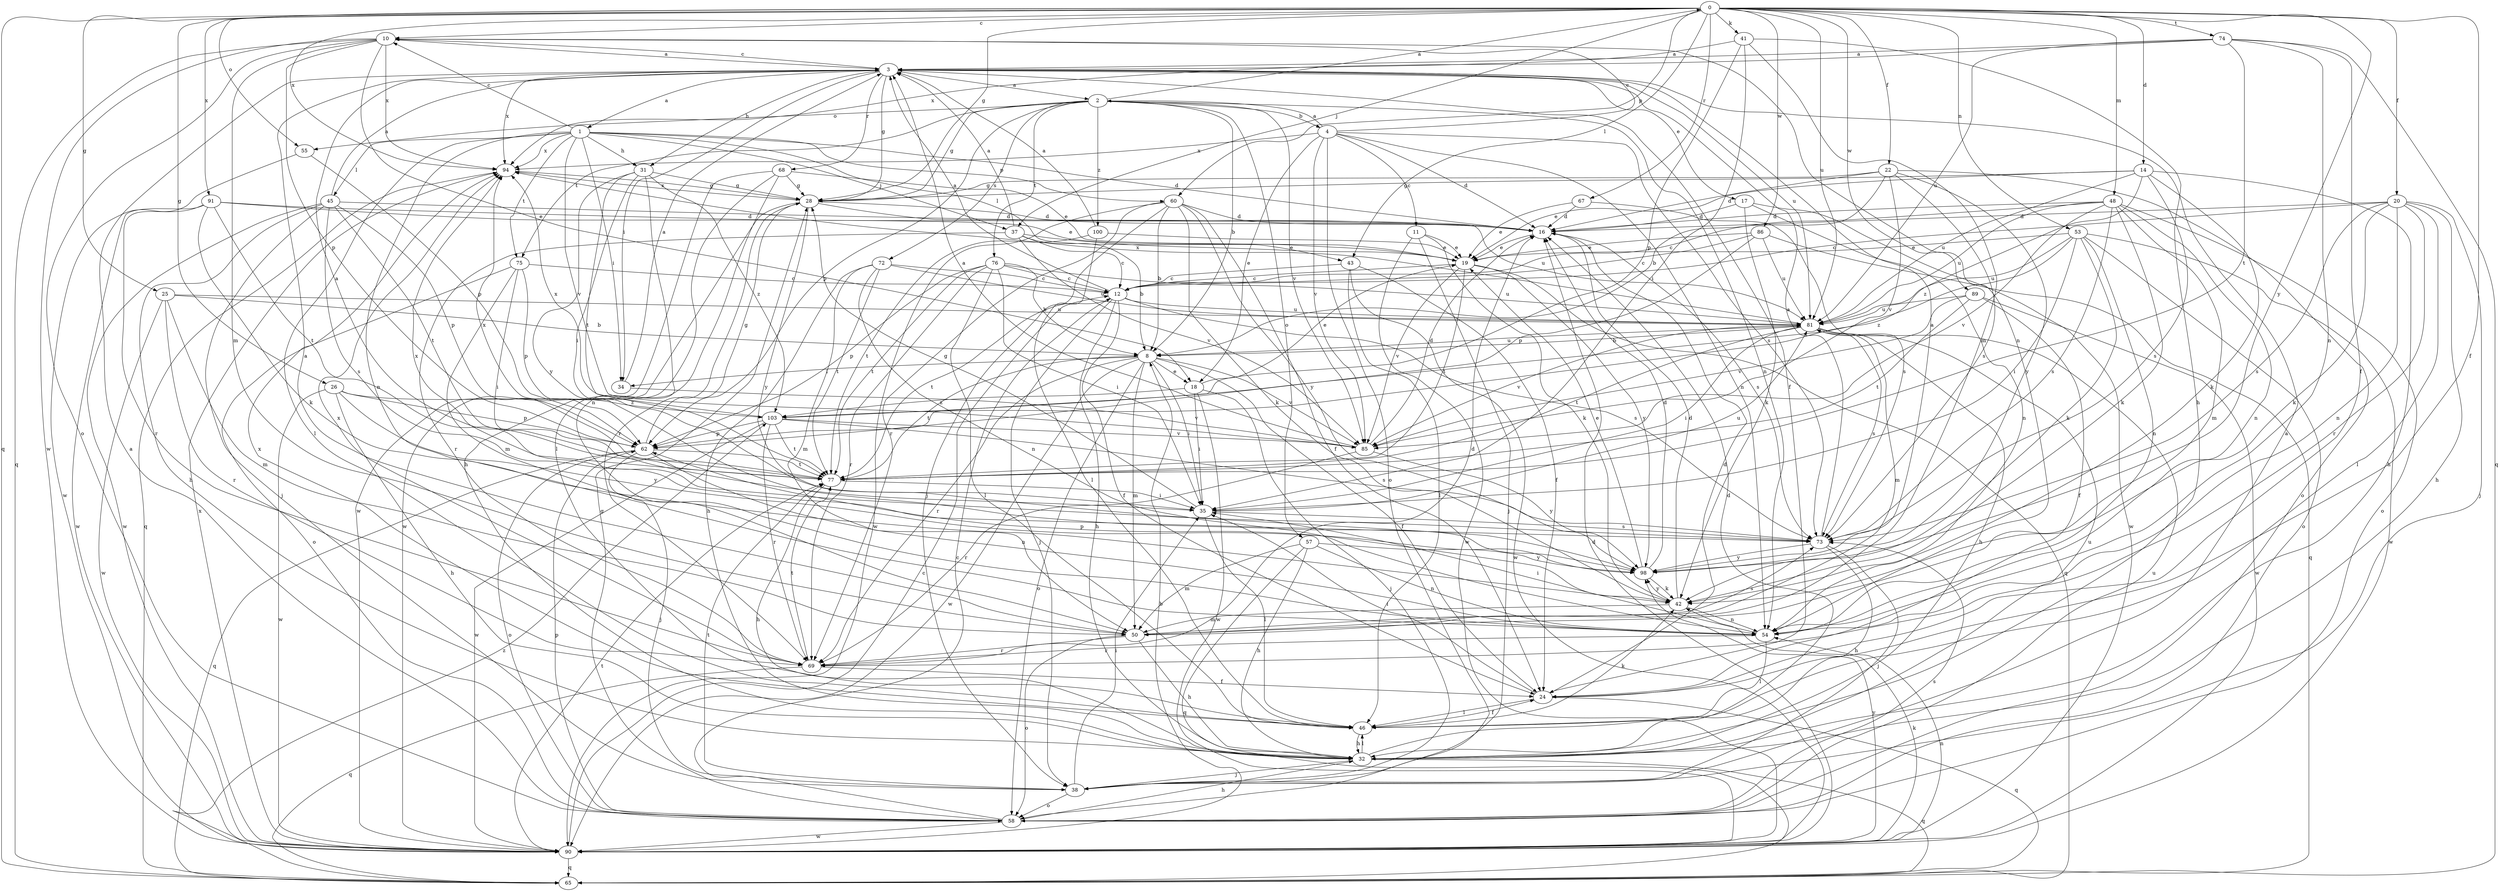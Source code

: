strict digraph  {
0;
1;
2;
3;
4;
8;
10;
11;
12;
14;
16;
17;
18;
19;
20;
22;
24;
25;
26;
28;
31;
32;
34;
35;
37;
38;
41;
42;
43;
45;
46;
48;
50;
53;
54;
55;
57;
58;
60;
62;
65;
67;
68;
69;
72;
73;
74;
75;
76;
77;
81;
85;
86;
89;
90;
91;
94;
98;
100;
103;
0 -> 10  [label=c];
0 -> 14  [label=d];
0 -> 20  [label=f];
0 -> 22  [label=f];
0 -> 24  [label=f];
0 -> 25  [label=g];
0 -> 26  [label=g];
0 -> 28  [label=g];
0 -> 37  [label=j];
0 -> 41  [label=k];
0 -> 43  [label=l];
0 -> 48  [label=m];
0 -> 53  [label=n];
0 -> 55  [label=o];
0 -> 60  [label=p];
0 -> 65  [label=q];
0 -> 67  [label=r];
0 -> 74  [label=t];
0 -> 81  [label=u];
0 -> 86  [label=w];
0 -> 89  [label=w];
0 -> 91  [label=x];
0 -> 94  [label=x];
0 -> 98  [label=y];
1 -> 10  [label=c];
1 -> 16  [label=d];
1 -> 31  [label=h];
1 -> 34  [label=i];
1 -> 37  [label=j];
1 -> 43  [label=l];
1 -> 45  [label=l];
1 -> 46  [label=l];
1 -> 54  [label=n];
1 -> 60  [label=p];
1 -> 75  [label=t];
1 -> 85  [label=v];
1 -> 94  [label=x];
2 -> 0  [label=a];
2 -> 4  [label=b];
2 -> 8  [label=b];
2 -> 28  [label=g];
2 -> 54  [label=n];
2 -> 55  [label=o];
2 -> 57  [label=o];
2 -> 62  [label=p];
2 -> 72  [label=s];
2 -> 75  [label=t];
2 -> 76  [label=t];
2 -> 85  [label=v];
2 -> 100  [label=z];
3 -> 1  [label=a];
3 -> 2  [label=a];
3 -> 10  [label=c];
3 -> 17  [label=e];
3 -> 24  [label=f];
3 -> 28  [label=g];
3 -> 31  [label=h];
3 -> 34  [label=i];
3 -> 68  [label=r];
3 -> 81  [label=u];
3 -> 94  [label=x];
4 -> 2  [label=a];
4 -> 10  [label=c];
4 -> 11  [label=c];
4 -> 16  [label=d];
4 -> 18  [label=e];
4 -> 54  [label=n];
4 -> 58  [label=o];
4 -> 73  [label=s];
4 -> 85  [label=v];
4 -> 94  [label=x];
8 -> 18  [label=e];
8 -> 24  [label=f];
8 -> 34  [label=i];
8 -> 35  [label=i];
8 -> 50  [label=m];
8 -> 58  [label=o];
8 -> 69  [label=r];
8 -> 77  [label=t];
8 -> 81  [label=u];
8 -> 85  [label=v];
8 -> 90  [label=w];
10 -> 3  [label=a];
10 -> 18  [label=e];
10 -> 50  [label=m];
10 -> 54  [label=n];
10 -> 58  [label=o];
10 -> 62  [label=p];
10 -> 65  [label=q];
10 -> 90  [label=w];
10 -> 94  [label=x];
11 -> 19  [label=e];
11 -> 38  [label=j];
11 -> 42  [label=k];
11 -> 90  [label=w];
12 -> 3  [label=a];
12 -> 24  [label=f];
12 -> 32  [label=h];
12 -> 38  [label=j];
12 -> 73  [label=s];
12 -> 77  [label=t];
12 -> 81  [label=u];
14 -> 19  [label=e];
14 -> 28  [label=g];
14 -> 32  [label=h];
14 -> 42  [label=k];
14 -> 73  [label=s];
14 -> 81  [label=u];
14 -> 103  [label=z];
16 -> 19  [label=e];
16 -> 73  [label=s];
17 -> 16  [label=d];
17 -> 42  [label=k];
17 -> 54  [label=n];
17 -> 90  [label=w];
18 -> 19  [label=e];
18 -> 35  [label=i];
18 -> 38  [label=j];
18 -> 90  [label=w];
18 -> 103  [label=z];
19 -> 12  [label=c];
19 -> 65  [label=q];
19 -> 77  [label=t];
19 -> 85  [label=v];
19 -> 98  [label=y];
20 -> 12  [label=c];
20 -> 16  [label=d];
20 -> 32  [label=h];
20 -> 38  [label=j];
20 -> 42  [label=k];
20 -> 46  [label=l];
20 -> 54  [label=n];
20 -> 69  [label=r];
20 -> 73  [label=s];
22 -> 8  [label=b];
22 -> 16  [label=d];
22 -> 28  [label=g];
22 -> 58  [label=o];
22 -> 73  [label=s];
22 -> 85  [label=v];
22 -> 98  [label=y];
24 -> 16  [label=d];
24 -> 35  [label=i];
24 -> 46  [label=l];
24 -> 65  [label=q];
25 -> 8  [label=b];
25 -> 50  [label=m];
25 -> 69  [label=r];
25 -> 81  [label=u];
25 -> 90  [label=w];
26 -> 32  [label=h];
26 -> 62  [label=p];
26 -> 90  [label=w];
26 -> 98  [label=y];
26 -> 103  [label=z];
28 -> 16  [label=d];
28 -> 69  [label=r];
28 -> 81  [label=u];
28 -> 90  [label=w];
28 -> 94  [label=x];
28 -> 98  [label=y];
31 -> 28  [label=g];
31 -> 35  [label=i];
31 -> 54  [label=n];
31 -> 77  [label=t];
31 -> 98  [label=y];
31 -> 103  [label=z];
32 -> 16  [label=d];
32 -> 38  [label=j];
32 -> 46  [label=l];
32 -> 65  [label=q];
32 -> 81  [label=u];
34 -> 3  [label=a];
34 -> 85  [label=v];
35 -> 28  [label=g];
35 -> 46  [label=l];
35 -> 73  [label=s];
35 -> 81  [label=u];
37 -> 3  [label=a];
37 -> 8  [label=b];
37 -> 12  [label=c];
37 -> 19  [label=e];
37 -> 69  [label=r];
37 -> 85  [label=v];
38 -> 3  [label=a];
38 -> 35  [label=i];
38 -> 58  [label=o];
38 -> 77  [label=t];
41 -> 3  [label=a];
41 -> 32  [label=h];
41 -> 35  [label=i];
41 -> 50  [label=m];
41 -> 62  [label=p];
42 -> 16  [label=d];
42 -> 50  [label=m];
42 -> 54  [label=n];
42 -> 62  [label=p];
42 -> 98  [label=y];
43 -> 12  [label=c];
43 -> 24  [label=f];
43 -> 46  [label=l];
43 -> 90  [label=w];
45 -> 3  [label=a];
45 -> 16  [label=d];
45 -> 32  [label=h];
45 -> 38  [label=j];
45 -> 62  [label=p];
45 -> 73  [label=s];
45 -> 77  [label=t];
45 -> 90  [label=w];
46 -> 24  [label=f];
46 -> 32  [label=h];
46 -> 42  [label=k];
46 -> 94  [label=x];
48 -> 12  [label=c];
48 -> 16  [label=d];
48 -> 42  [label=k];
48 -> 50  [label=m];
48 -> 54  [label=n];
48 -> 58  [label=o];
48 -> 73  [label=s];
48 -> 81  [label=u];
48 -> 85  [label=v];
50 -> 3  [label=a];
50 -> 32  [label=h];
50 -> 58  [label=o];
50 -> 69  [label=r];
50 -> 73  [label=s];
53 -> 19  [label=e];
53 -> 35  [label=i];
53 -> 42  [label=k];
53 -> 54  [label=n];
53 -> 58  [label=o];
53 -> 81  [label=u];
53 -> 90  [label=w];
53 -> 103  [label=z];
54 -> 35  [label=i];
54 -> 46  [label=l];
54 -> 69  [label=r];
55 -> 62  [label=p];
55 -> 90  [label=w];
57 -> 32  [label=h];
57 -> 50  [label=m];
57 -> 54  [label=n];
57 -> 65  [label=q];
57 -> 98  [label=y];
58 -> 3  [label=a];
58 -> 12  [label=c];
58 -> 28  [label=g];
58 -> 32  [label=h];
58 -> 62  [label=p];
58 -> 73  [label=s];
58 -> 81  [label=u];
58 -> 90  [label=w];
60 -> 8  [label=b];
60 -> 16  [label=d];
60 -> 24  [label=f];
60 -> 38  [label=j];
60 -> 42  [label=k];
60 -> 69  [label=r];
60 -> 90  [label=w];
60 -> 98  [label=y];
62 -> 28  [label=g];
62 -> 38  [label=j];
62 -> 54  [label=n];
62 -> 58  [label=o];
62 -> 65  [label=q];
62 -> 77  [label=t];
65 -> 103  [label=z];
67 -> 16  [label=d];
67 -> 19  [label=e];
67 -> 73  [label=s];
68 -> 19  [label=e];
68 -> 28  [label=g];
68 -> 32  [label=h];
68 -> 46  [label=l];
68 -> 90  [label=w];
69 -> 16  [label=d];
69 -> 24  [label=f];
69 -> 65  [label=q];
69 -> 77  [label=t];
69 -> 94  [label=x];
72 -> 12  [label=c];
72 -> 32  [label=h];
72 -> 50  [label=m];
72 -> 54  [label=n];
72 -> 77  [label=t];
72 -> 81  [label=u];
73 -> 3  [label=a];
73 -> 32  [label=h];
73 -> 38  [label=j];
73 -> 94  [label=x];
73 -> 98  [label=y];
74 -> 3  [label=a];
74 -> 24  [label=f];
74 -> 54  [label=n];
74 -> 65  [label=q];
74 -> 77  [label=t];
74 -> 81  [label=u];
74 -> 94  [label=x];
75 -> 12  [label=c];
75 -> 35  [label=i];
75 -> 50  [label=m];
75 -> 58  [label=o];
75 -> 62  [label=p];
76 -> 8  [label=b];
76 -> 12  [label=c];
76 -> 35  [label=i];
76 -> 46  [label=l];
76 -> 62  [label=p];
76 -> 69  [label=r];
76 -> 77  [label=t];
76 -> 81  [label=u];
77 -> 3  [label=a];
77 -> 32  [label=h];
77 -> 35  [label=i];
77 -> 94  [label=x];
81 -> 8  [label=b];
81 -> 32  [label=h];
81 -> 35  [label=i];
81 -> 50  [label=m];
81 -> 73  [label=s];
81 -> 77  [label=t];
81 -> 85  [label=v];
81 -> 94  [label=x];
85 -> 3  [label=a];
85 -> 16  [label=d];
85 -> 69  [label=r];
85 -> 98  [label=y];
86 -> 12  [label=c];
86 -> 19  [label=e];
86 -> 62  [label=p];
86 -> 65  [label=q];
86 -> 81  [label=u];
89 -> 24  [label=f];
89 -> 77  [label=t];
89 -> 81  [label=u];
89 -> 85  [label=v];
89 -> 90  [label=w];
90 -> 8  [label=b];
90 -> 12  [label=c];
90 -> 16  [label=d];
90 -> 42  [label=k];
90 -> 54  [label=n];
90 -> 65  [label=q];
90 -> 77  [label=t];
90 -> 94  [label=x];
90 -> 98  [label=y];
91 -> 16  [label=d];
91 -> 19  [label=e];
91 -> 42  [label=k];
91 -> 69  [label=r];
91 -> 77  [label=t];
91 -> 90  [label=w];
94 -> 28  [label=g];
94 -> 65  [label=q];
98 -> 3  [label=a];
98 -> 16  [label=d];
98 -> 19  [label=e];
98 -> 42  [label=k];
100 -> 3  [label=a];
100 -> 19  [label=e];
100 -> 46  [label=l];
100 -> 77  [label=t];
103 -> 62  [label=p];
103 -> 69  [label=r];
103 -> 73  [label=s];
103 -> 77  [label=t];
103 -> 85  [label=v];
103 -> 90  [label=w];
103 -> 94  [label=x];
}
